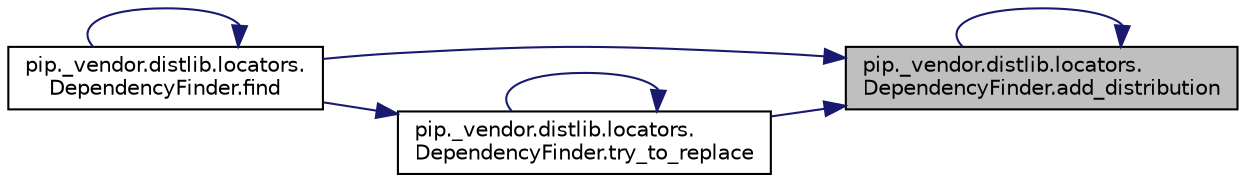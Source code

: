 digraph "pip._vendor.distlib.locators.DependencyFinder.add_distribution"
{
 // LATEX_PDF_SIZE
  edge [fontname="Helvetica",fontsize="10",labelfontname="Helvetica",labelfontsize="10"];
  node [fontname="Helvetica",fontsize="10",shape=record];
  rankdir="RL";
  Node1 [label="pip._vendor.distlib.locators.\lDependencyFinder.add_distribution",height=0.2,width=0.4,color="black", fillcolor="grey75", style="filled", fontcolor="black",tooltip=" "];
  Node1 -> Node1 [dir="back",color="midnightblue",fontsize="10",style="solid",fontname="Helvetica"];
  Node1 -> Node2 [dir="back",color="midnightblue",fontsize="10",style="solid",fontname="Helvetica"];
  Node2 [label="pip._vendor.distlib.locators.\lDependencyFinder.find",height=0.2,width=0.4,color="black", fillcolor="white", style="filled",URL="$d1/de5/classpip_1_1__vendor_1_1distlib_1_1locators_1_1_dependency_finder.html#a5819c2bb2cd8f2467194e31cd08e7269",tooltip=" "];
  Node2 -> Node2 [dir="back",color="midnightblue",fontsize="10",style="solid",fontname="Helvetica"];
  Node1 -> Node3 [dir="back",color="midnightblue",fontsize="10",style="solid",fontname="Helvetica"];
  Node3 [label="pip._vendor.distlib.locators.\lDependencyFinder.try_to_replace",height=0.2,width=0.4,color="black", fillcolor="white", style="filled",URL="$d1/de5/classpip_1_1__vendor_1_1distlib_1_1locators_1_1_dependency_finder.html#ae5188bef19f3bfb756cb122d2ffbd6a7",tooltip=" "];
  Node3 -> Node2 [dir="back",color="midnightblue",fontsize="10",style="solid",fontname="Helvetica"];
  Node3 -> Node3 [dir="back",color="midnightblue",fontsize="10",style="solid",fontname="Helvetica"];
}

